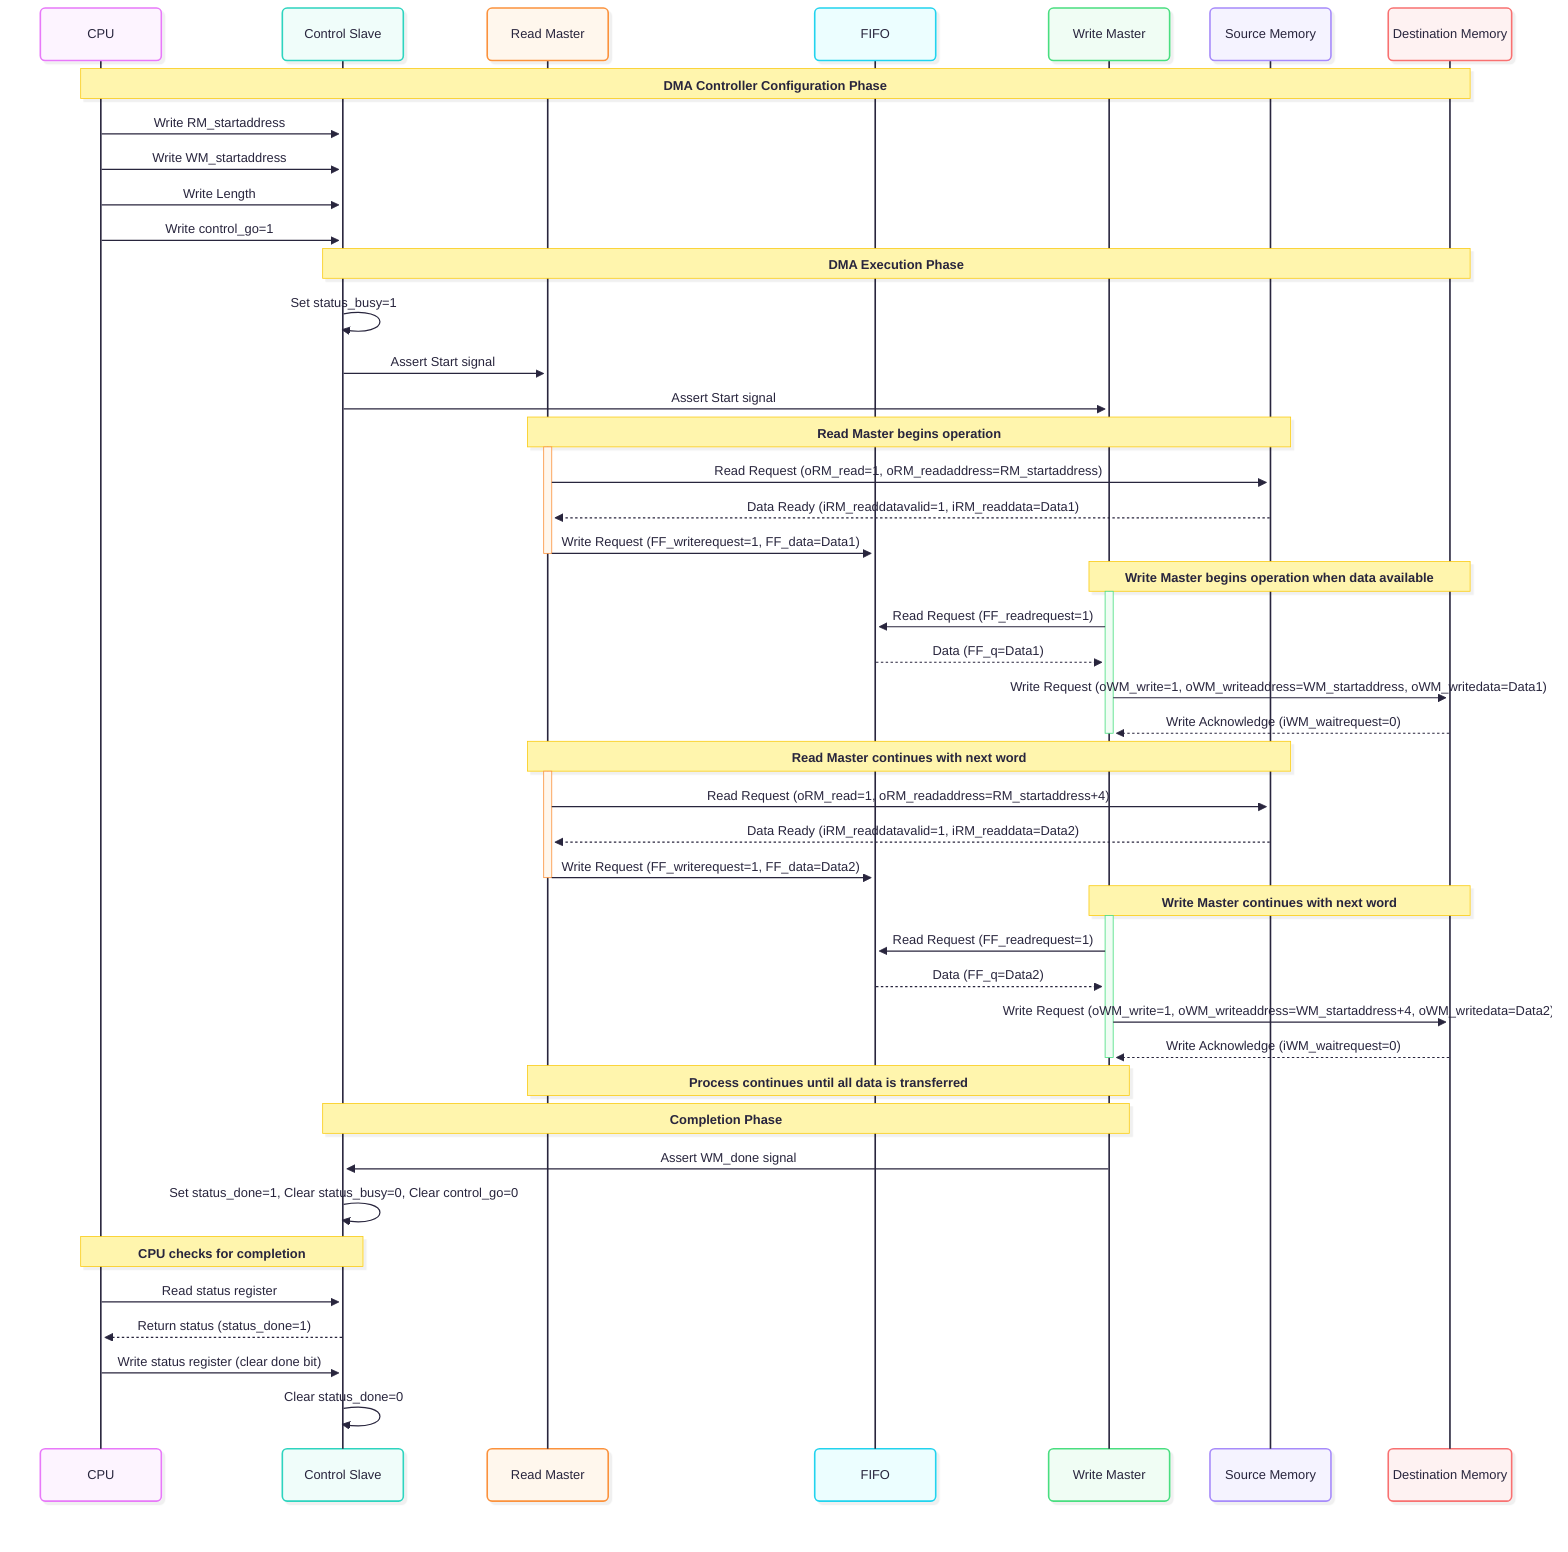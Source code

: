 ---
config:
  theme: redux-color
  look: neo
---
sequenceDiagram
    participant CPU
    participant CS as Control Slave
    participant RM as Read Master
    participant FIFO
    participant WM as Write Master
    participant SrcMem as Source Memory
    participant DstMem as Destination Memory
    Note over CPU,DstMem: DMA Controller Configuration Phase
    CPU->>CS: Write RM_startaddress
    CPU->>CS: Write WM_startaddress
    CPU->>CS: Write Length
    CPU->>CS: Write control_go=1
    Note over CS,DstMem: DMA Execution Phase
    CS->>CS: Set status_busy=1
    CS->>RM: Assert Start signal
    CS->>WM: Assert Start signal
    Note over RM,SrcMem: Read Master begins operation
    activate RM
    RM->>SrcMem: Read Request (oRM_read=1, oRM_readaddress=RM_startaddress)
    SrcMem-->>RM: Data Ready (iRM_readdatavalid=1, iRM_readdata=Data1)
    RM->>FIFO: Write Request (FF_writerequest=1, FF_data=Data1)
    deactivate RM
    Note over WM,DstMem: Write Master begins operation when data available
    activate WM
    WM->>FIFO: Read Request (FF_readrequest=1)
    FIFO-->>WM: Data (FF_q=Data1)
    WM->>DstMem: Write Request (oWM_write=1, oWM_writeaddress=WM_startaddress, oWM_writedata=Data1)
    DstMem-->>WM: Write Acknowledge (iWM_waitrequest=0)
    deactivate WM
    Note over RM,SrcMem: Read Master continues with next word
    activate RM
    RM->>SrcMem: Read Request (oRM_read=1, oRM_readaddress=RM_startaddress+4)
    SrcMem-->>RM: Data Ready (iRM_readdatavalid=1, iRM_readdata=Data2)
    RM->>FIFO: Write Request (FF_writerequest=1, FF_data=Data2)
    deactivate RM
    Note over WM,DstMem: Write Master continues with next word
    activate WM
    WM->>FIFO: Read Request (FF_readrequest=1)
    FIFO-->>WM: Data (FF_q=Data2)
    WM->>DstMem: Write Request (oWM_write=1, oWM_writeaddress=WM_startaddress+4, oWM_writedata=Data2)
    DstMem-->>WM: Write Acknowledge (iWM_waitrequest=0)
    deactivate WM
    Note over RM,WM: Process continues until all data is transferred
    Note over WM,CS: Completion Phase
    WM->>CS: Assert WM_done signal
    CS->>CS: Set status_done=1, Clear status_busy=0, Clear control_go=0
    Note over CPU,CS: CPU checks for completion
    CPU->>CS: Read status register
    CS-->>CPU: Return status (status_done=1)
    CPU->>CS: Write status register (clear done bit)
    CS->>CS: Clear status_done=0